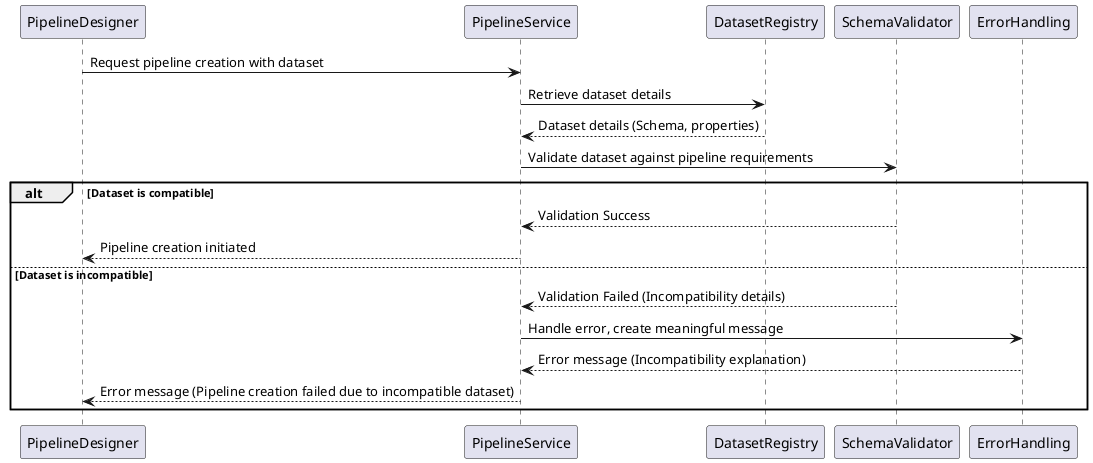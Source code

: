 @startuml
participant PipelineDesigner as Designer
participant PipelineService as Service
participant DatasetRegistry as Registry
participant SchemaValidator as Validator
participant ErrorHandling as ErrorHandler

Designer -> Service: Request pipeline creation with dataset
Service -> Registry: Retrieve dataset details
Registry --> Service: Dataset details (Schema, properties)

Service -> Validator: Validate dataset against pipeline requirements
alt Dataset is compatible
    Validator --> Service: Validation Success
    Service --> Designer: Pipeline creation initiated
else Dataset is incompatible
    Validator --> Service: Validation Failed (Incompatibility details)
    Service -> ErrorHandler: Handle error, create meaningful message
    ErrorHandler --> Service: Error message (Incompatibility explanation)
    Service --> Designer: Error message (Pipeline creation failed due to incompatible dataset)
end

@enduml